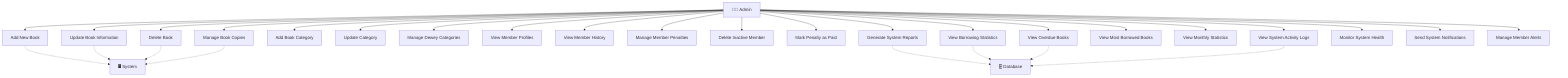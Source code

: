 graph TD
    Admin["👨‍💼 Admin"]
    System["🖥️ System"]
    Database["🗄️ Database"]
    
    %% Book Management
    AddBook["Add New Book"]
    UpdateBook["Update Book Information"]
    DeleteBook["Delete Book"]
    ManageCopies["Manage Book Copies"]
    
    %% Category Management
    AddCategory["Add Book Category"]
    UpdateCategory["Update Category"]
    ManageCategories["Manage Dewey Categories"]
    
    %% Member Management
    ViewMembers["View Member Profiles"]
    ViewMemberHistory["View Member History"]
    ManagePenalties["Manage Member Penalties"]
    DeleteMember["Delete Inactive Member"]
    MarkPenaltyPaid["Mark Penalty as Paid"]
    
    %% Reporting and Analytics
    GenerateReports["Generate System Reports"]
    ViewBorrowingStats["View Borrowing Statistics"]
    ViewOverdueBooks["View Overdue Books"]
    ViewMostBorrowed["View Most Borrowed Books"]
    ViewMonthlyStats["View Monthly Statistics"]
    
    %% Activity Monitoring
    ViewActivityLogs["View System Activity Logs"]
    MonitorSystemHealth["Monitor System Health"]
    
    %% Notification Management
    SendNotifications["Send System Notifications"]
    ManageAlerts["Manage Member Alerts"]
    
    %% Admin Relationships
    Admin --> AddBook
    Admin --> UpdateBook
    Admin --> DeleteBook
    Admin --> ManageCopies
    Admin --> AddCategory
    Admin --> UpdateCategory
    Admin --> ManageCategories
    Admin --> ViewMembers
    Admin --> ViewMemberHistory
    Admin --> ManagePenalties
    Admin --> DeleteMember
    Admin --> MarkPenaltyPaid
    Admin --> GenerateReports
    Admin --> ViewBorrowingStats
    Admin --> ViewOverdueBooks
    Admin --> ViewMostBorrowed
    Admin --> ViewMonthlyStats
    Admin --> ViewActivityLogs
    Admin --> MonitorSystemHealth
    Admin --> SendNotifications
    Admin --> ManageAlerts
    
    %% System Dependencies
    AddBook -.-> System
    UpdateBook -.-> System
    DeleteBook -.-> System
    ManageCopies -.-> System
    GenerateReports -.-> Database
    ViewBorrowingStats -.-> Database
    ViewOverdueBooks -.-> Database
    ViewActivityLogs -.-> Database